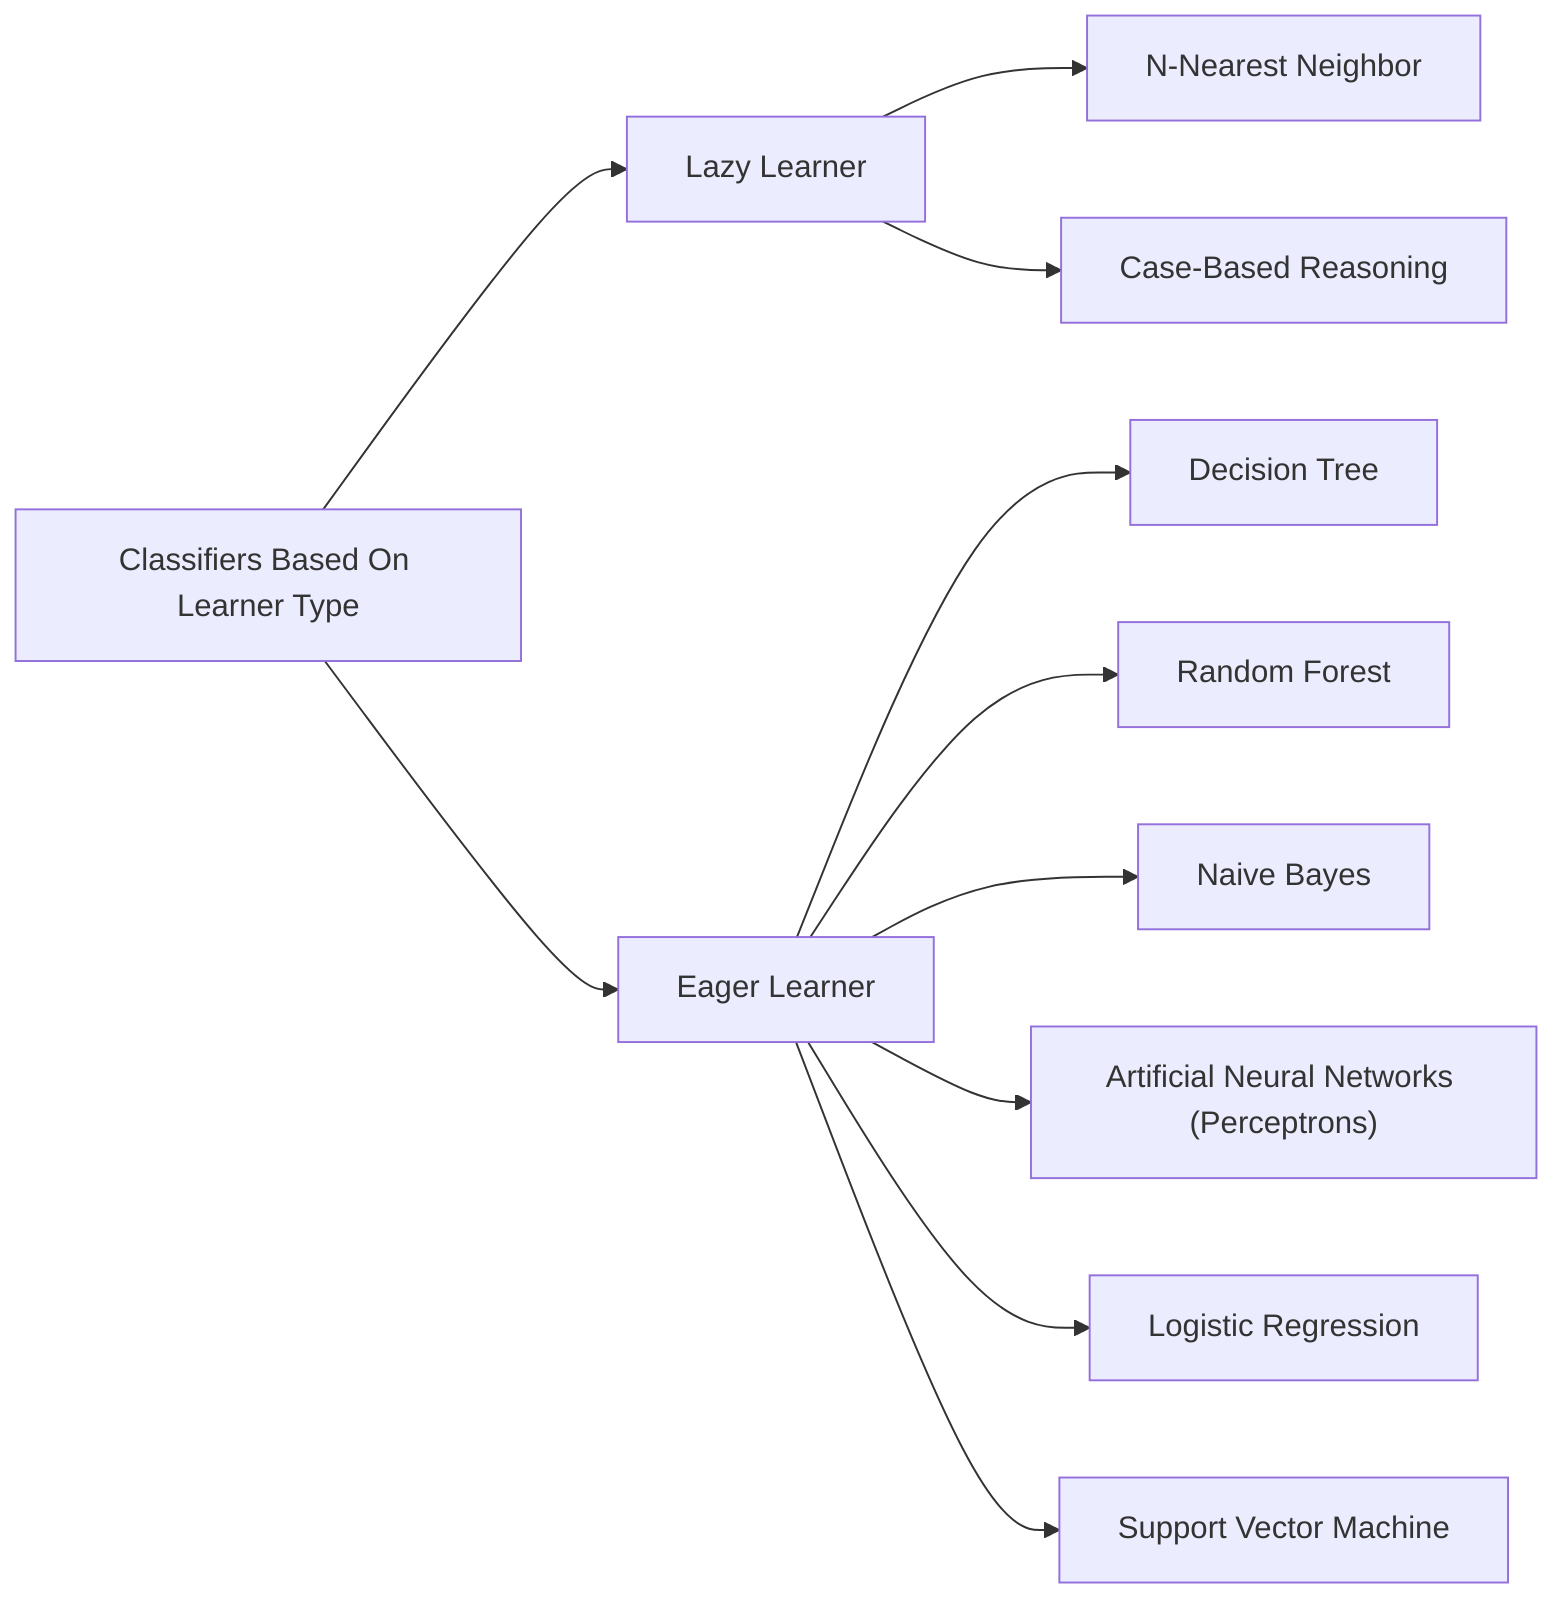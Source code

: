 graph LR
    root["Classifiers Based On Learner Type"]
    lazy["Lazy Learner"]
    eager["Eager Learner"]
    knn["N-Nearest Neighbor"]
    cbr["Case-Based Reasoning"]
    dt["Decision Tree"]
    rf["Random Forest"]
    nb["Naive Bayes"]
    nn["Artificial Neural Networks (Perceptrons)"]
    lr["Logistic Regression"]
    svm["Support Vector Machine"]
    root-->lazy;
    lazy-->knn;
    lazy-->cbr;
    root-->eager;
    eager-->dt;
    eager-->rf;
    eager-->nb;
    eager-->nn;
    eager-->lr;
    eager-->svm;